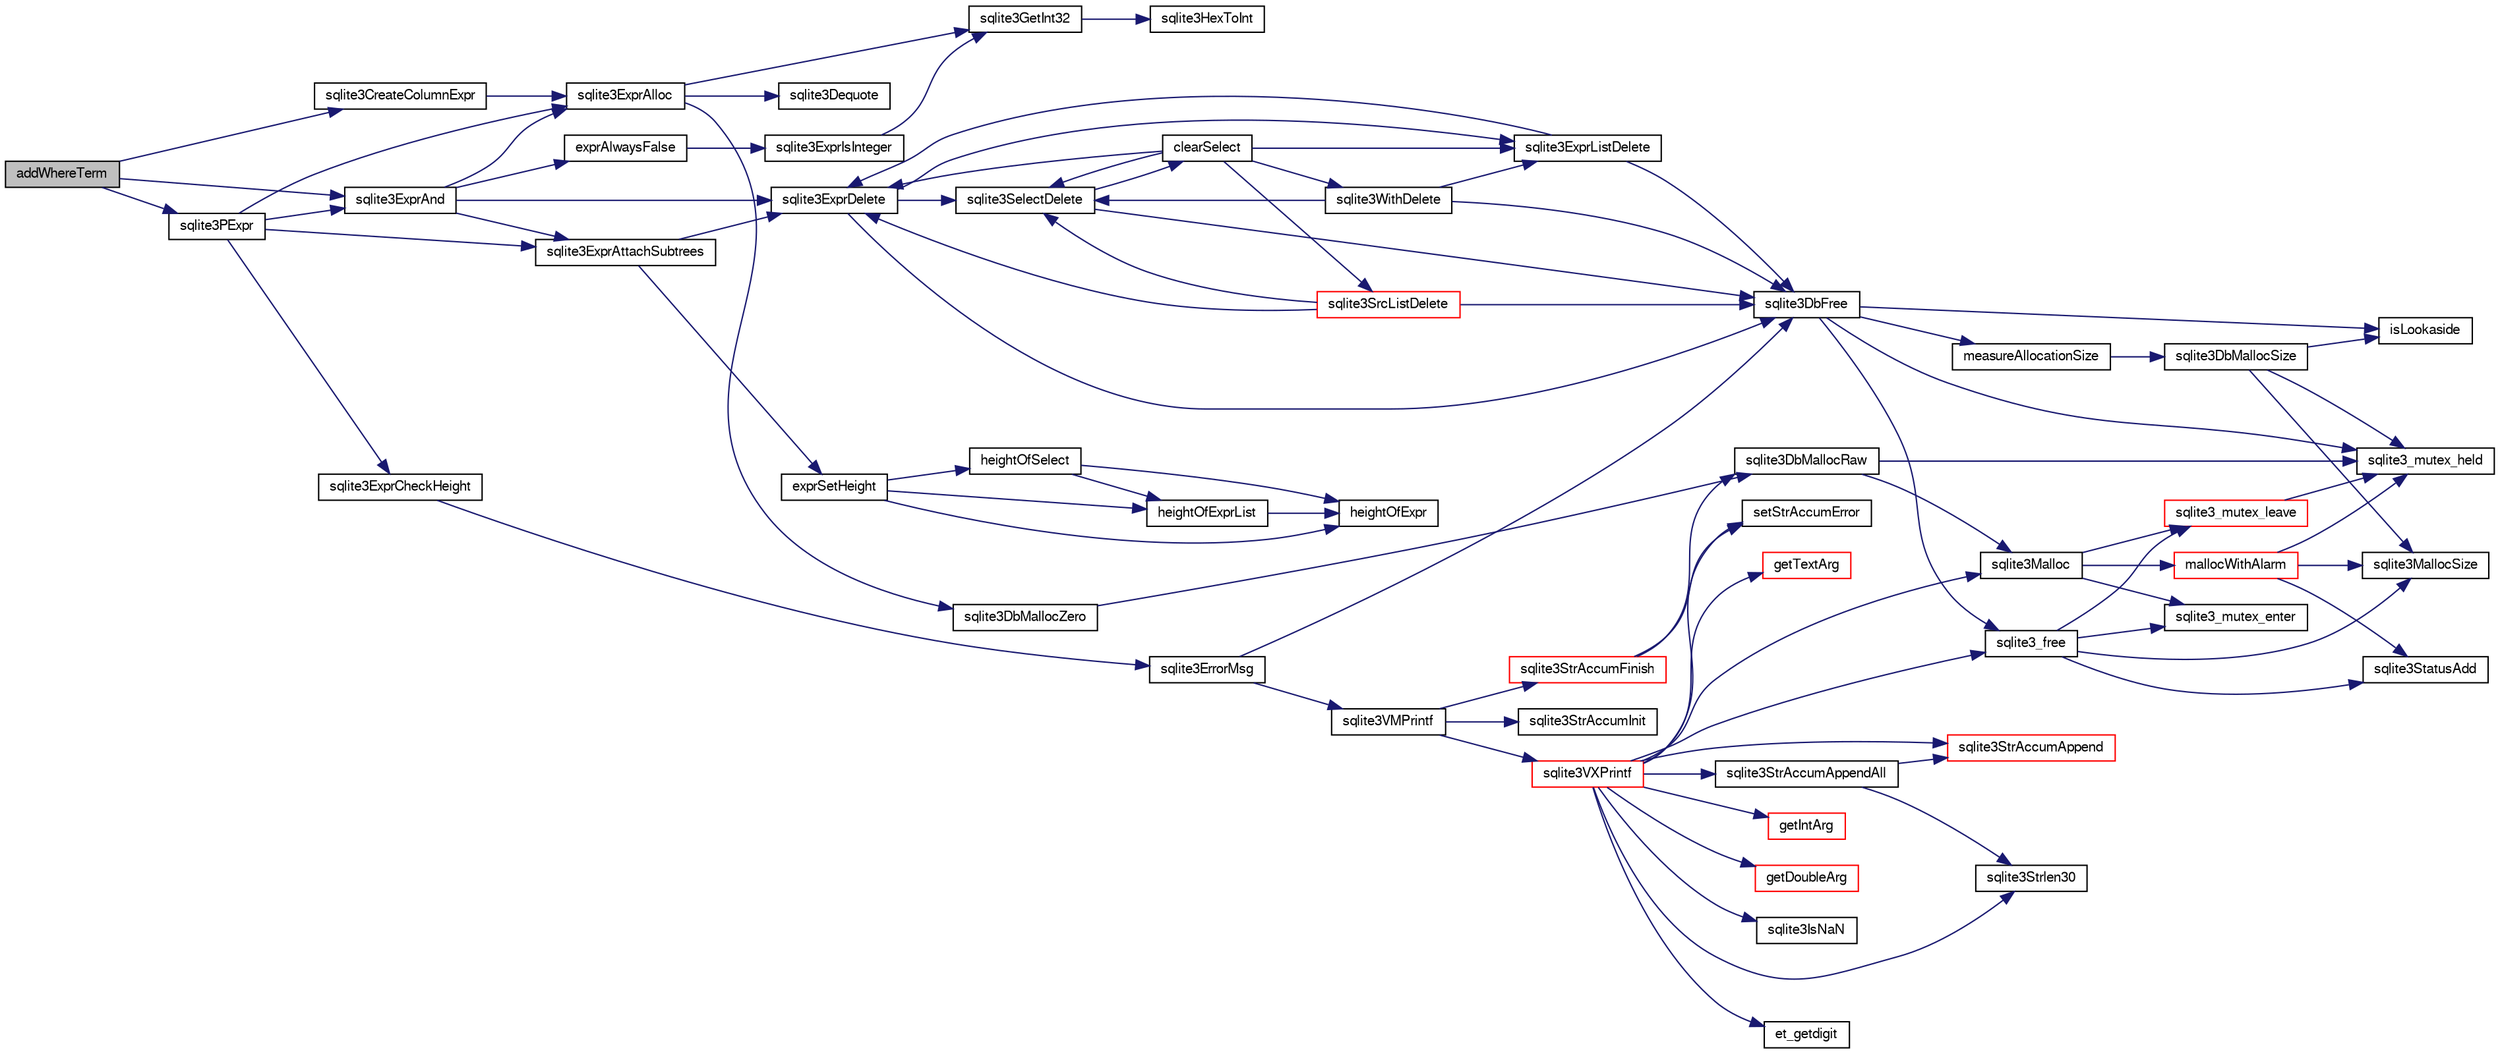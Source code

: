 digraph "addWhereTerm"
{
  edge [fontname="FreeSans",fontsize="10",labelfontname="FreeSans",labelfontsize="10"];
  node [fontname="FreeSans",fontsize="10",shape=record];
  rankdir="LR";
  Node3848 [label="addWhereTerm",height=0.2,width=0.4,color="black", fillcolor="grey75", style="filled", fontcolor="black"];
  Node3848 -> Node3849 [color="midnightblue",fontsize="10",style="solid",fontname="FreeSans"];
  Node3849 [label="sqlite3CreateColumnExpr",height=0.2,width=0.4,color="black", fillcolor="white", style="filled",URL="$sqlite3_8c.html#ab01e61416294075609e08257fe347875"];
  Node3849 -> Node3850 [color="midnightblue",fontsize="10",style="solid",fontname="FreeSans"];
  Node3850 [label="sqlite3ExprAlloc",height=0.2,width=0.4,color="black", fillcolor="white", style="filled",URL="$sqlite3_8c.html#a7f1c54604acd48617bd41d26f5db776d"];
  Node3850 -> Node3851 [color="midnightblue",fontsize="10",style="solid",fontname="FreeSans"];
  Node3851 [label="sqlite3GetInt32",height=0.2,width=0.4,color="black", fillcolor="white", style="filled",URL="$sqlite3_8c.html#a5f876209b4343549fc9224cd11c70928"];
  Node3851 -> Node3852 [color="midnightblue",fontsize="10",style="solid",fontname="FreeSans"];
  Node3852 [label="sqlite3HexToInt",height=0.2,width=0.4,color="black", fillcolor="white", style="filled",URL="$sqlite3_8c.html#ae3802c77b18399c03c8c9f973ff47239"];
  Node3850 -> Node3853 [color="midnightblue",fontsize="10",style="solid",fontname="FreeSans"];
  Node3853 [label="sqlite3DbMallocZero",height=0.2,width=0.4,color="black", fillcolor="white", style="filled",URL="$sqlite3_8c.html#a49cfebac9d6067a03442c92af73f33e4"];
  Node3853 -> Node3854 [color="midnightblue",fontsize="10",style="solid",fontname="FreeSans"];
  Node3854 [label="sqlite3DbMallocRaw",height=0.2,width=0.4,color="black", fillcolor="white", style="filled",URL="$sqlite3_8c.html#abbe8be0cf7175e11ddc3e2218fad924e"];
  Node3854 -> Node3855 [color="midnightblue",fontsize="10",style="solid",fontname="FreeSans"];
  Node3855 [label="sqlite3_mutex_held",height=0.2,width=0.4,color="black", fillcolor="white", style="filled",URL="$sqlite3_8c.html#acf77da68932b6bc163c5e68547ecc3e7"];
  Node3854 -> Node3856 [color="midnightblue",fontsize="10",style="solid",fontname="FreeSans"];
  Node3856 [label="sqlite3Malloc",height=0.2,width=0.4,color="black", fillcolor="white", style="filled",URL="$sqlite3_8c.html#a361a2eaa846b1885f123abe46f5d8b2b"];
  Node3856 -> Node3857 [color="midnightblue",fontsize="10",style="solid",fontname="FreeSans"];
  Node3857 [label="sqlite3_mutex_enter",height=0.2,width=0.4,color="black", fillcolor="white", style="filled",URL="$sqlite3_8c.html#a1c12cde690bd89f104de5cbad12a6bf5"];
  Node3856 -> Node3858 [color="midnightblue",fontsize="10",style="solid",fontname="FreeSans"];
  Node3858 [label="mallocWithAlarm",height=0.2,width=0.4,color="red", fillcolor="white", style="filled",URL="$sqlite3_8c.html#ab070d5cf8e48ec8a6a43cf025d48598b"];
  Node3858 -> Node3855 [color="midnightblue",fontsize="10",style="solid",fontname="FreeSans"];
  Node3858 -> Node3864 [color="midnightblue",fontsize="10",style="solid",fontname="FreeSans"];
  Node3864 [label="sqlite3MallocSize",height=0.2,width=0.4,color="black", fillcolor="white", style="filled",URL="$sqlite3_8c.html#acf5d2a5f35270bafb050bd2def576955"];
  Node3858 -> Node3865 [color="midnightblue",fontsize="10",style="solid",fontname="FreeSans"];
  Node3865 [label="sqlite3StatusAdd",height=0.2,width=0.4,color="black", fillcolor="white", style="filled",URL="$sqlite3_8c.html#afa029f93586aeab4cc85360905dae9cd"];
  Node3856 -> Node3862 [color="midnightblue",fontsize="10",style="solid",fontname="FreeSans"];
  Node3862 [label="sqlite3_mutex_leave",height=0.2,width=0.4,color="red", fillcolor="white", style="filled",URL="$sqlite3_8c.html#a5838d235601dbd3c1fa993555c6bcc93"];
  Node3862 -> Node3855 [color="midnightblue",fontsize="10",style="solid",fontname="FreeSans"];
  Node3850 -> Node3866 [color="midnightblue",fontsize="10",style="solid",fontname="FreeSans"];
  Node3866 [label="sqlite3Dequote",height=0.2,width=0.4,color="black", fillcolor="white", style="filled",URL="$sqlite3_8c.html#a7b0ccb71d60de662cbb09755454dee5d"];
  Node3848 -> Node3867 [color="midnightblue",fontsize="10",style="solid",fontname="FreeSans"];
  Node3867 [label="sqlite3PExpr",height=0.2,width=0.4,color="black", fillcolor="white", style="filled",URL="$sqlite3_8c.html#a56670a96a4ad8449466fea3449f71c57"];
  Node3867 -> Node3868 [color="midnightblue",fontsize="10",style="solid",fontname="FreeSans"];
  Node3868 [label="sqlite3ExprAnd",height=0.2,width=0.4,color="black", fillcolor="white", style="filled",URL="$sqlite3_8c.html#adb7ce3f2fe4bc4cb22dbb82aed2b6c32"];
  Node3868 -> Node3869 [color="midnightblue",fontsize="10",style="solid",fontname="FreeSans"];
  Node3869 [label="exprAlwaysFalse",height=0.2,width=0.4,color="black", fillcolor="white", style="filled",URL="$sqlite3_8c.html#aa72440ec8db7b30f945e8f50ad9a4eba"];
  Node3869 -> Node3870 [color="midnightblue",fontsize="10",style="solid",fontname="FreeSans"];
  Node3870 [label="sqlite3ExprIsInteger",height=0.2,width=0.4,color="black", fillcolor="white", style="filled",URL="$sqlite3_8c.html#a93009f02d365fbdd3f83865b723fd950"];
  Node3870 -> Node3851 [color="midnightblue",fontsize="10",style="solid",fontname="FreeSans"];
  Node3868 -> Node3871 [color="midnightblue",fontsize="10",style="solid",fontname="FreeSans"];
  Node3871 [label="sqlite3ExprDelete",height=0.2,width=0.4,color="black", fillcolor="white", style="filled",URL="$sqlite3_8c.html#ae4e21ab5918e0428fbaa9e615dceb309"];
  Node3871 -> Node3872 [color="midnightblue",fontsize="10",style="solid",fontname="FreeSans"];
  Node3872 [label="sqlite3DbFree",height=0.2,width=0.4,color="black", fillcolor="white", style="filled",URL="$sqlite3_8c.html#ac70ab821a6607b4a1b909582dc37a069"];
  Node3872 -> Node3855 [color="midnightblue",fontsize="10",style="solid",fontname="FreeSans"];
  Node3872 -> Node3873 [color="midnightblue",fontsize="10",style="solid",fontname="FreeSans"];
  Node3873 [label="measureAllocationSize",height=0.2,width=0.4,color="black", fillcolor="white", style="filled",URL="$sqlite3_8c.html#a45731e644a22fdb756e2b6337224217a"];
  Node3873 -> Node3874 [color="midnightblue",fontsize="10",style="solid",fontname="FreeSans"];
  Node3874 [label="sqlite3DbMallocSize",height=0.2,width=0.4,color="black", fillcolor="white", style="filled",URL="$sqlite3_8c.html#aa397e5a8a03495203a0767abf0a71f86"];
  Node3874 -> Node3864 [color="midnightblue",fontsize="10",style="solid",fontname="FreeSans"];
  Node3874 -> Node3855 [color="midnightblue",fontsize="10",style="solid",fontname="FreeSans"];
  Node3874 -> Node3875 [color="midnightblue",fontsize="10",style="solid",fontname="FreeSans"];
  Node3875 [label="isLookaside",height=0.2,width=0.4,color="black", fillcolor="white", style="filled",URL="$sqlite3_8c.html#a770fa05ff9717b75e16f4d968a77b897"];
  Node3872 -> Node3875 [color="midnightblue",fontsize="10",style="solid",fontname="FreeSans"];
  Node3872 -> Node3876 [color="midnightblue",fontsize="10",style="solid",fontname="FreeSans"];
  Node3876 [label="sqlite3_free",height=0.2,width=0.4,color="black", fillcolor="white", style="filled",URL="$sqlite3_8c.html#a6552349e36a8a691af5487999ab09519"];
  Node3876 -> Node3857 [color="midnightblue",fontsize="10",style="solid",fontname="FreeSans"];
  Node3876 -> Node3865 [color="midnightblue",fontsize="10",style="solid",fontname="FreeSans"];
  Node3876 -> Node3864 [color="midnightblue",fontsize="10",style="solid",fontname="FreeSans"];
  Node3876 -> Node3862 [color="midnightblue",fontsize="10",style="solid",fontname="FreeSans"];
  Node3871 -> Node3877 [color="midnightblue",fontsize="10",style="solid",fontname="FreeSans"];
  Node3877 [label="sqlite3SelectDelete",height=0.2,width=0.4,color="black", fillcolor="white", style="filled",URL="$sqlite3_8c.html#a0f56959f0acac85496744f0d068854a0"];
  Node3877 -> Node3878 [color="midnightblue",fontsize="10",style="solid",fontname="FreeSans"];
  Node3878 [label="clearSelect",height=0.2,width=0.4,color="black", fillcolor="white", style="filled",URL="$sqlite3_8c.html#ac083bac4f2f02c26aa02fc24ca8c2dd9"];
  Node3878 -> Node3879 [color="midnightblue",fontsize="10",style="solid",fontname="FreeSans"];
  Node3879 [label="sqlite3ExprListDelete",height=0.2,width=0.4,color="black", fillcolor="white", style="filled",URL="$sqlite3_8c.html#ae9cd46eac81e86a04ed8c09b99fc3c10"];
  Node3879 -> Node3871 [color="midnightblue",fontsize="10",style="solid",fontname="FreeSans"];
  Node3879 -> Node3872 [color="midnightblue",fontsize="10",style="solid",fontname="FreeSans"];
  Node3878 -> Node3880 [color="midnightblue",fontsize="10",style="solid",fontname="FreeSans"];
  Node3880 [label="sqlite3SrcListDelete",height=0.2,width=0.4,color="red", fillcolor="white", style="filled",URL="$sqlite3_8c.html#acc250a3e5e7fd8889a16a9f28e3e7312"];
  Node3880 -> Node3872 [color="midnightblue",fontsize="10",style="solid",fontname="FreeSans"];
  Node3880 -> Node3877 [color="midnightblue",fontsize="10",style="solid",fontname="FreeSans"];
  Node3880 -> Node3871 [color="midnightblue",fontsize="10",style="solid",fontname="FreeSans"];
  Node3878 -> Node3871 [color="midnightblue",fontsize="10",style="solid",fontname="FreeSans"];
  Node3878 -> Node3877 [color="midnightblue",fontsize="10",style="solid",fontname="FreeSans"];
  Node3878 -> Node4186 [color="midnightblue",fontsize="10",style="solid",fontname="FreeSans"];
  Node4186 [label="sqlite3WithDelete",height=0.2,width=0.4,color="black", fillcolor="white", style="filled",URL="$sqlite3_8c.html#a17d9ea3de76b5d740b422ea9b4fe3abb"];
  Node4186 -> Node3879 [color="midnightblue",fontsize="10",style="solid",fontname="FreeSans"];
  Node4186 -> Node3877 [color="midnightblue",fontsize="10",style="solid",fontname="FreeSans"];
  Node4186 -> Node3872 [color="midnightblue",fontsize="10",style="solid",fontname="FreeSans"];
  Node3877 -> Node3872 [color="midnightblue",fontsize="10",style="solid",fontname="FreeSans"];
  Node3871 -> Node3879 [color="midnightblue",fontsize="10",style="solid",fontname="FreeSans"];
  Node3868 -> Node3850 [color="midnightblue",fontsize="10",style="solid",fontname="FreeSans"];
  Node3868 -> Node4809 [color="midnightblue",fontsize="10",style="solid",fontname="FreeSans"];
  Node4809 [label="sqlite3ExprAttachSubtrees",height=0.2,width=0.4,color="black", fillcolor="white", style="filled",URL="$sqlite3_8c.html#a74aac72e6029e25c0d4505a4cc4020c6"];
  Node4809 -> Node3871 [color="midnightblue",fontsize="10",style="solid",fontname="FreeSans"];
  Node4809 -> Node4810 [color="midnightblue",fontsize="10",style="solid",fontname="FreeSans"];
  Node4810 [label="exprSetHeight",height=0.2,width=0.4,color="black", fillcolor="white", style="filled",URL="$sqlite3_8c.html#ab160869cf6622ffbf7a44bbe68e925c1"];
  Node4810 -> Node4811 [color="midnightblue",fontsize="10",style="solid",fontname="FreeSans"];
  Node4811 [label="heightOfExpr",height=0.2,width=0.4,color="black", fillcolor="white", style="filled",URL="$sqlite3_8c.html#a2b4e5cbf5eeb540c3c26929aeb1eae1c"];
  Node4810 -> Node4812 [color="midnightblue",fontsize="10",style="solid",fontname="FreeSans"];
  Node4812 [label="heightOfSelect",height=0.2,width=0.4,color="black", fillcolor="white", style="filled",URL="$sqlite3_8c.html#a801de9028f26be07bc082abc58e02e8c"];
  Node4812 -> Node4811 [color="midnightblue",fontsize="10",style="solid",fontname="FreeSans"];
  Node4812 -> Node4813 [color="midnightblue",fontsize="10",style="solid",fontname="FreeSans"];
  Node4813 [label="heightOfExprList",height=0.2,width=0.4,color="black", fillcolor="white", style="filled",URL="$sqlite3_8c.html#a8b10054a02ee97620c9270d3c206a895"];
  Node4813 -> Node4811 [color="midnightblue",fontsize="10",style="solid",fontname="FreeSans"];
  Node4810 -> Node4813 [color="midnightblue",fontsize="10",style="solid",fontname="FreeSans"];
  Node3867 -> Node3850 [color="midnightblue",fontsize="10",style="solid",fontname="FreeSans"];
  Node3867 -> Node4809 [color="midnightblue",fontsize="10",style="solid",fontname="FreeSans"];
  Node3867 -> Node4814 [color="midnightblue",fontsize="10",style="solid",fontname="FreeSans"];
  Node4814 [label="sqlite3ExprCheckHeight",height=0.2,width=0.4,color="black", fillcolor="white", style="filled",URL="$sqlite3_8c.html#ab208260635507bd7a5c58b612db514f2"];
  Node4814 -> Node4181 [color="midnightblue",fontsize="10",style="solid",fontname="FreeSans"];
  Node4181 [label="sqlite3ErrorMsg",height=0.2,width=0.4,color="black", fillcolor="white", style="filled",URL="$sqlite3_8c.html#aee2798e173651adae0f9c85469f3457d"];
  Node4181 -> Node4134 [color="midnightblue",fontsize="10",style="solid",fontname="FreeSans"];
  Node4134 [label="sqlite3VMPrintf",height=0.2,width=0.4,color="black", fillcolor="white", style="filled",URL="$sqlite3_8c.html#a05535d0982ef06fbc2ee8195ebbae689"];
  Node4134 -> Node3893 [color="midnightblue",fontsize="10",style="solid",fontname="FreeSans"];
  Node3893 [label="sqlite3StrAccumInit",height=0.2,width=0.4,color="black", fillcolor="white", style="filled",URL="$sqlite3_8c.html#aabf95e113b9d54d519cd15a56215f560"];
  Node4134 -> Node3894 [color="midnightblue",fontsize="10",style="solid",fontname="FreeSans"];
  Node3894 [label="sqlite3VXPrintf",height=0.2,width=0.4,color="red", fillcolor="white", style="filled",URL="$sqlite3_8c.html#a63c25806c9bd4a2b76f9a0eb232c6bde"];
  Node3894 -> Node3895 [color="midnightblue",fontsize="10",style="solid",fontname="FreeSans"];
  Node3895 [label="sqlite3StrAccumAppend",height=0.2,width=0.4,color="red", fillcolor="white", style="filled",URL="$sqlite3_8c.html#a56664fa33def33c5a5245b623441d5e0"];
  Node3894 -> Node4145 [color="midnightblue",fontsize="10",style="solid",fontname="FreeSans"];
  Node4145 [label="getIntArg",height=0.2,width=0.4,color="red", fillcolor="white", style="filled",URL="$sqlite3_8c.html#abff258963dbd9205fb299851a64c67be"];
  Node3894 -> Node3856 [color="midnightblue",fontsize="10",style="solid",fontname="FreeSans"];
  Node3894 -> Node3898 [color="midnightblue",fontsize="10",style="solid",fontname="FreeSans"];
  Node3898 [label="setStrAccumError",height=0.2,width=0.4,color="black", fillcolor="white", style="filled",URL="$sqlite3_8c.html#a3dc479a1fc8ba1ab8edfe51f8a0b102c"];
  Node3894 -> Node4146 [color="midnightblue",fontsize="10",style="solid",fontname="FreeSans"];
  Node4146 [label="getDoubleArg",height=0.2,width=0.4,color="red", fillcolor="white", style="filled",URL="$sqlite3_8c.html#a1cf25120072c85bd261983b24c12c3d9"];
  Node3894 -> Node4040 [color="midnightblue",fontsize="10",style="solid",fontname="FreeSans"];
  Node4040 [label="sqlite3IsNaN",height=0.2,width=0.4,color="black", fillcolor="white", style="filled",URL="$sqlite3_8c.html#aed4d78203877c3486765ccbc7feebb50"];
  Node3894 -> Node3956 [color="midnightblue",fontsize="10",style="solid",fontname="FreeSans"];
  Node3956 [label="sqlite3Strlen30",height=0.2,width=0.4,color="black", fillcolor="white", style="filled",URL="$sqlite3_8c.html#a3dcd80ba41f1a308193dee74857b62a7"];
  Node3894 -> Node4147 [color="midnightblue",fontsize="10",style="solid",fontname="FreeSans"];
  Node4147 [label="et_getdigit",height=0.2,width=0.4,color="black", fillcolor="white", style="filled",URL="$sqlite3_8c.html#a40c5a308749ad07cc2397a53e081bff0"];
  Node3894 -> Node4148 [color="midnightblue",fontsize="10",style="solid",fontname="FreeSans"];
  Node4148 [label="getTextArg",height=0.2,width=0.4,color="red", fillcolor="white", style="filled",URL="$sqlite3_8c.html#afbb41850423ef20071cefaab0431e04d"];
  Node3894 -> Node4149 [color="midnightblue",fontsize="10",style="solid",fontname="FreeSans"];
  Node4149 [label="sqlite3StrAccumAppendAll",height=0.2,width=0.4,color="black", fillcolor="white", style="filled",URL="$sqlite3_8c.html#acaf8f3e4f99a3c3a4a77e9c987547289"];
  Node4149 -> Node3895 [color="midnightblue",fontsize="10",style="solid",fontname="FreeSans"];
  Node4149 -> Node3956 [color="midnightblue",fontsize="10",style="solid",fontname="FreeSans"];
  Node3894 -> Node3876 [color="midnightblue",fontsize="10",style="solid",fontname="FreeSans"];
  Node4134 -> Node3983 [color="midnightblue",fontsize="10",style="solid",fontname="FreeSans"];
  Node3983 [label="sqlite3StrAccumFinish",height=0.2,width=0.4,color="red", fillcolor="white", style="filled",URL="$sqlite3_8c.html#adb7f26b10ac1b847db6f000ef4c2e2ba"];
  Node3983 -> Node3854 [color="midnightblue",fontsize="10",style="solid",fontname="FreeSans"];
  Node3983 -> Node3898 [color="midnightblue",fontsize="10",style="solid",fontname="FreeSans"];
  Node4181 -> Node3872 [color="midnightblue",fontsize="10",style="solid",fontname="FreeSans"];
  Node3848 -> Node3868 [color="midnightblue",fontsize="10",style="solid",fontname="FreeSans"];
}
